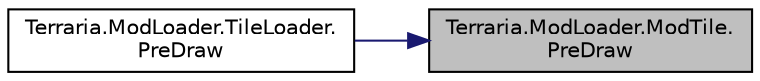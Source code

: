 digraph "Terraria.ModLoader.ModTile.PreDraw"
{
 // LATEX_PDF_SIZE
  edge [fontname="Helvetica",fontsize="10",labelfontname="Helvetica",labelfontsize="10"];
  node [fontname="Helvetica",fontsize="10",shape=record];
  rankdir="RL";
  Node1 [label="Terraria.ModLoader.ModTile.\lPreDraw",height=0.2,width=0.4,color="black", fillcolor="grey75", style="filled", fontcolor="black",tooltip="Allows you to draw things behind the tile at the given coordinates. Return false to stop the game fro..."];
  Node1 -> Node2 [dir="back",color="midnightblue",fontsize="10",style="solid",fontname="Helvetica"];
  Node2 [label="Terraria.ModLoader.TileLoader.\lPreDraw",height=0.2,width=0.4,color="black", fillcolor="white", style="filled",URL="$class_terraria_1_1_mod_loader_1_1_tile_loader.html#a62fd41cef96e26b48ed639fecce3d2ff",tooltip=" "];
}
